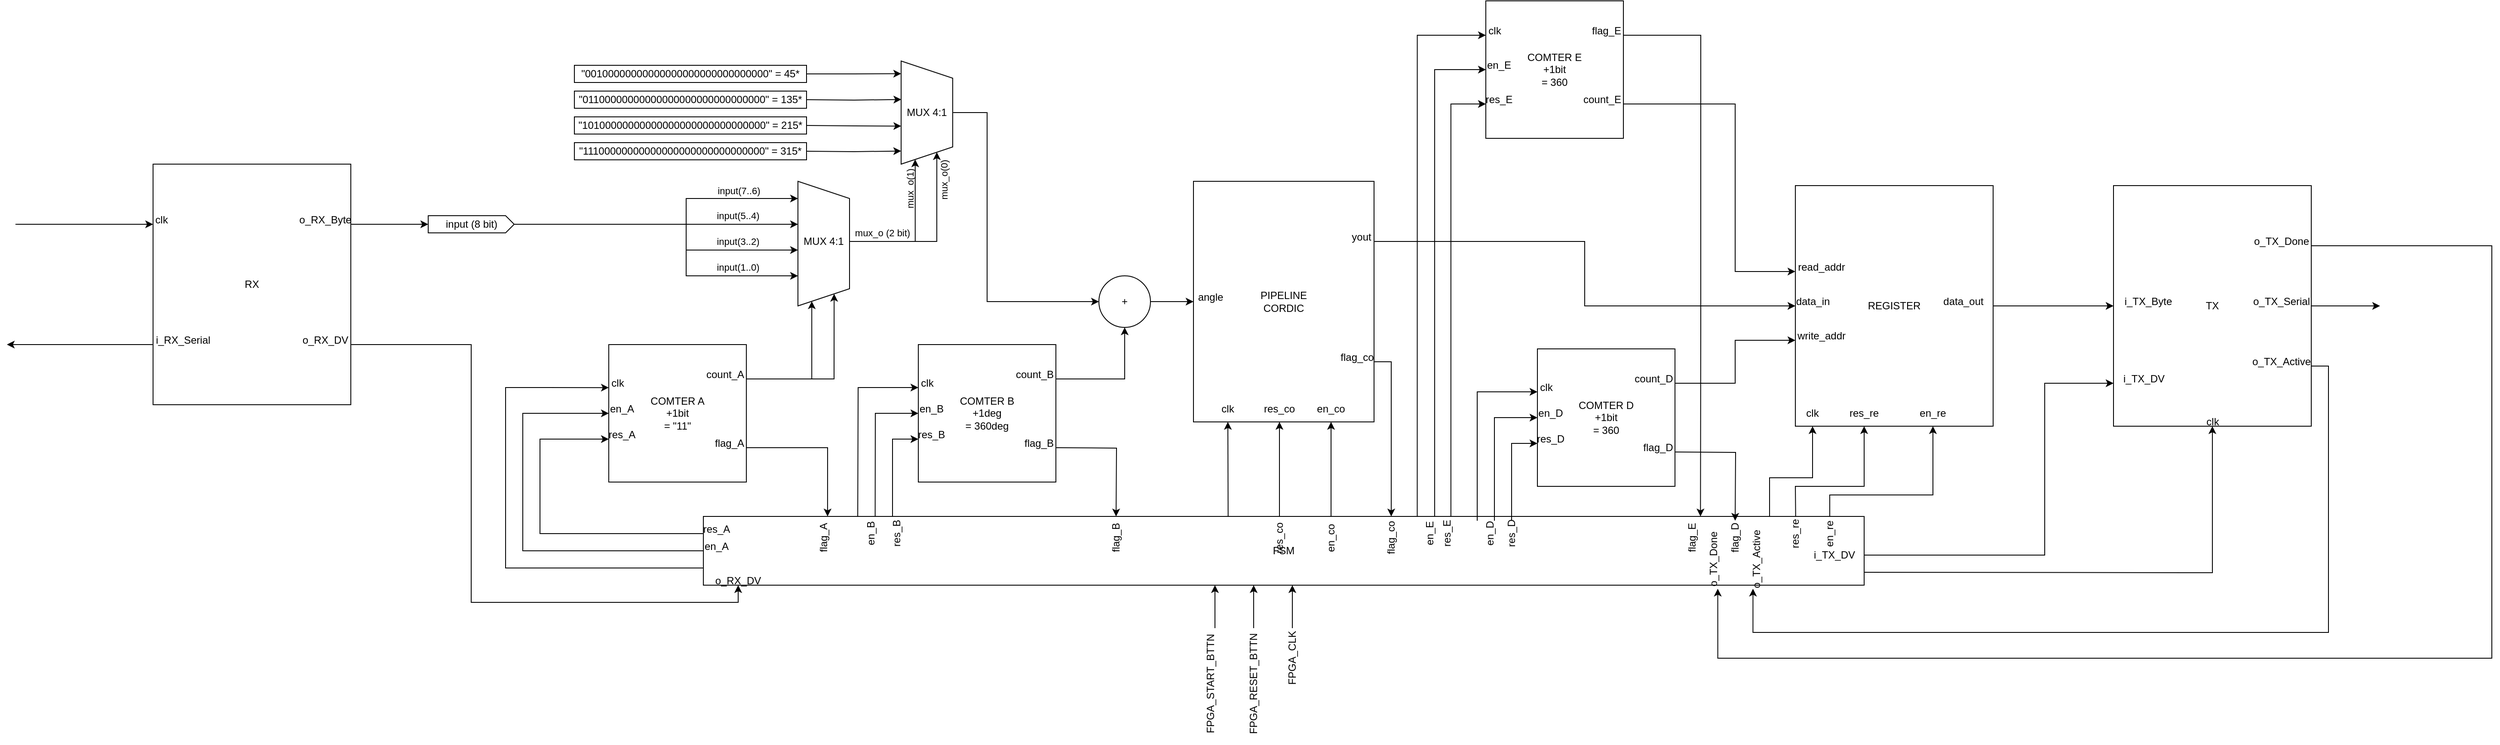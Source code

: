 <mxfile version="26.0.4">
  <diagram name="Page-1" id="sa2yyL8KIF-DNvj2UsUI">
    <mxGraphModel dx="4083" dy="-5" grid="1" gridSize="10" guides="1" tooltips="1" connect="1" arrows="1" fold="1" page="1" pageScale="1" pageWidth="1169" pageHeight="827" math="0" shadow="0">
      <root>
        <mxCell id="0" />
        <mxCell id="1" parent="0" />
        <mxCell id="CjeFpHpgHZj_Uafyih__-158" style="edgeStyle=orthogonalEdgeStyle;rounded=0;orthogonalLoop=1;jettySize=auto;html=1;exitX=1;exitY=0.75;exitDx=0;exitDy=0;entryX=0.5;entryY=1;entryDx=0;entryDy=0;" parent="1" target="CjeFpHpgHZj_Uafyih__-106" edge="1">
          <mxGeometry relative="1" as="geometry">
            <mxPoint x="-1039" y="1915" as="sourcePoint" />
          </mxGeometry>
        </mxCell>
        <mxCell id="CjeFpHpgHZj_Uafyih__-1" value="FSM" style="rounded=0;whiteSpace=wrap;html=1;labelBackgroundColor=none;" parent="1" vertex="1">
          <mxGeometry x="-2389" y="1850" width="1350" height="80" as="geometry" />
        </mxCell>
        <mxCell id="CjeFpHpgHZj_Uafyih__-2" style="edgeStyle=orthogonalEdgeStyle;rounded=0;orthogonalLoop=1;jettySize=auto;html=1;exitX=1;exitY=0.25;exitDx=0;exitDy=0;entryX=1;entryY=0.75;entryDx=0;entryDy=0;" parent="1" source="CjeFpHpgHZj_Uafyih__-4" target="CjeFpHpgHZj_Uafyih__-29" edge="1">
          <mxGeometry relative="1" as="geometry">
            <mxPoint x="-2259" y="1600" as="targetPoint" />
          </mxGeometry>
        </mxCell>
        <mxCell id="CjeFpHpgHZj_Uafyih__-3" style="edgeStyle=orthogonalEdgeStyle;rounded=0;orthogonalLoop=1;jettySize=auto;html=1;exitX=1;exitY=0.75;exitDx=0;exitDy=0;entryX=0.107;entryY=0;entryDx=0;entryDy=0;entryPerimeter=0;" parent="1" source="CjeFpHpgHZj_Uafyih__-4" target="CjeFpHpgHZj_Uafyih__-1" edge="1">
          <mxGeometry relative="1" as="geometry">
            <mxPoint x="-2229" y="1770" as="targetPoint" />
          </mxGeometry>
        </mxCell>
        <mxCell id="CjeFpHpgHZj_Uafyih__-4" value="COMTER A&lt;br&gt;+1bit&lt;br&gt;= &quot;11&quot;" style="rounded=0;whiteSpace=wrap;html=1;" parent="1" vertex="1">
          <mxGeometry x="-2499" y="1650" width="160" height="160" as="geometry" />
        </mxCell>
        <mxCell id="CjeFpHpgHZj_Uafyih__-5" value="" style="endArrow=classic;html=1;rounded=0;entryX=0;entryY=0.063;entryDx=0;entryDy=0;entryPerimeter=0;exitX=0;exitY=0.75;exitDx=0;exitDy=0;" parent="1" source="CjeFpHpgHZj_Uafyih__-1" edge="1">
          <mxGeometry width="50" height="50" relative="1" as="geometry">
            <mxPoint x="-2579" y="1700" as="sourcePoint" />
            <mxPoint x="-2499" y="1700.08" as="targetPoint" />
            <Array as="points">
              <mxPoint x="-2619" y="1910" />
              <mxPoint x="-2619" y="1700" />
            </Array>
          </mxGeometry>
        </mxCell>
        <mxCell id="CjeFpHpgHZj_Uafyih__-6" value="" style="endArrow=classic;html=1;rounded=0;entryX=0;entryY=0.063;entryDx=0;entryDy=0;entryPerimeter=0;fontStyle=1;exitX=0;exitY=0.5;exitDx=0;exitDy=0;" parent="1" source="CjeFpHpgHZj_Uafyih__-1" edge="1">
          <mxGeometry width="50" height="50" relative="1" as="geometry">
            <mxPoint x="-2579" y="1730" as="sourcePoint" />
            <mxPoint x="-2499" y="1730" as="targetPoint" />
            <Array as="points">
              <mxPoint x="-2599" y="1890" />
              <mxPoint x="-2599" y="1730" />
            </Array>
          </mxGeometry>
        </mxCell>
        <mxCell id="CjeFpHpgHZj_Uafyih__-7" value="" style="endArrow=classic;html=1;rounded=0;entryX=0;entryY=0.063;entryDx=0;entryDy=0;entryPerimeter=0;exitX=0;exitY=0.25;exitDx=0;exitDy=0;" parent="1" source="CjeFpHpgHZj_Uafyih__-1" edge="1">
          <mxGeometry width="50" height="50" relative="1" as="geometry">
            <mxPoint x="-2579" y="1760" as="sourcePoint" />
            <mxPoint x="-2499" y="1760" as="targetPoint" />
            <Array as="points">
              <mxPoint x="-2579" y="1870" />
              <mxPoint x="-2579" y="1760" />
            </Array>
          </mxGeometry>
        </mxCell>
        <mxCell id="CjeFpHpgHZj_Uafyih__-8" value="clk" style="text;html=1;align=center;verticalAlign=middle;resizable=0;points=[];autosize=1;strokeColor=none;fillColor=none;" parent="1" vertex="1">
          <mxGeometry x="-2509" y="1680" width="40" height="30" as="geometry" />
        </mxCell>
        <mxCell id="CjeFpHpgHZj_Uafyih__-9" value="en_A" style="text;html=1;align=center;verticalAlign=middle;resizable=0;points=[];autosize=1;strokeColor=none;fillColor=none;" parent="1" vertex="1">
          <mxGeometry x="-2509" y="1710" width="50" height="30" as="geometry" />
        </mxCell>
        <mxCell id="CjeFpHpgHZj_Uafyih__-10" value="res_A" style="text;html=1;align=center;verticalAlign=middle;resizable=0;points=[];autosize=1;strokeColor=none;fillColor=none;" parent="1" vertex="1">
          <mxGeometry x="-2509" y="1740" width="50" height="30" as="geometry" />
        </mxCell>
        <mxCell id="CjeFpHpgHZj_Uafyih__-11" value="flag_A" style="text;html=1;align=center;verticalAlign=middle;resizable=0;points=[];autosize=1;strokeColor=none;fillColor=none;" parent="1" vertex="1">
          <mxGeometry x="-2389" y="1750" width="60" height="30" as="geometry" />
        </mxCell>
        <mxCell id="CjeFpHpgHZj_Uafyih__-12" value="count_A" style="text;html=1;align=center;verticalAlign=middle;resizable=0;points=[];autosize=1;strokeColor=none;fillColor=none;" parent="1" vertex="1">
          <mxGeometry x="-2399" y="1670" width="70" height="30" as="geometry" />
        </mxCell>
        <mxCell id="CjeFpHpgHZj_Uafyih__-13" value="en_A" style="text;html=1;align=center;verticalAlign=middle;resizable=0;points=[];autosize=1;strokeColor=none;fillColor=none;" parent="1" vertex="1">
          <mxGeometry x="-2399" y="1870" width="50" height="30" as="geometry" />
        </mxCell>
        <mxCell id="CjeFpHpgHZj_Uafyih__-14" value="res_A" style="text;html=1;align=center;verticalAlign=middle;resizable=0;points=[];autosize=1;strokeColor=none;fillColor=none;" parent="1" vertex="1">
          <mxGeometry x="-2399" y="1850" width="50" height="30" as="geometry" />
        </mxCell>
        <mxCell id="CjeFpHpgHZj_Uafyih__-15" value="COMTER B&lt;br&gt;+1deg&lt;br&gt;= 360deg" style="rounded=0;whiteSpace=wrap;html=1;" parent="1" vertex="1">
          <mxGeometry x="-2139" y="1650" width="160" height="160" as="geometry" />
        </mxCell>
        <mxCell id="CjeFpHpgHZj_Uafyih__-16" value="clk" style="text;html=1;align=center;verticalAlign=middle;resizable=0;points=[];autosize=1;strokeColor=none;fillColor=none;" parent="1" vertex="1">
          <mxGeometry x="-2149" y="1680" width="40" height="30" as="geometry" />
        </mxCell>
        <mxCell id="CjeFpHpgHZj_Uafyih__-17" value="en_B" style="text;html=1;align=center;verticalAlign=middle;resizable=0;points=[];autosize=1;strokeColor=none;fillColor=none;" parent="1" vertex="1">
          <mxGeometry x="-2149" y="1710" width="50" height="30" as="geometry" />
        </mxCell>
        <mxCell id="CjeFpHpgHZj_Uafyih__-18" value="res_B" style="text;html=1;align=center;verticalAlign=middle;resizable=0;points=[];autosize=1;strokeColor=none;fillColor=none;" parent="1" vertex="1">
          <mxGeometry x="-2149" y="1740" width="50" height="30" as="geometry" />
        </mxCell>
        <mxCell id="CjeFpHpgHZj_Uafyih__-19" value="flag_B" style="text;html=1;align=center;verticalAlign=middle;resizable=0;points=[];autosize=1;strokeColor=none;fillColor=none;" parent="1" vertex="1">
          <mxGeometry x="-2029" y="1750" width="60" height="30" as="geometry" />
        </mxCell>
        <mxCell id="CjeFpHpgHZj_Uafyih__-20" value="count_B" style="text;html=1;align=center;verticalAlign=middle;resizable=0;points=[];autosize=1;strokeColor=none;fillColor=none;" parent="1" vertex="1">
          <mxGeometry x="-2039" y="1670" width="70" height="30" as="geometry" />
        </mxCell>
        <mxCell id="CjeFpHpgHZj_Uafyih__-21" value="" style="endArrow=classic;html=1;rounded=0;entryX=0.25;entryY=0.667;entryDx=0;entryDy=0;entryPerimeter=0;exitX=0.133;exitY=0;exitDx=0;exitDy=0;exitPerimeter=0;" parent="1" source="CjeFpHpgHZj_Uafyih__-1" target="CjeFpHpgHZj_Uafyih__-16" edge="1">
          <mxGeometry width="50" height="50" relative="1" as="geometry">
            <mxPoint x="-2219" y="1830" as="sourcePoint" />
            <mxPoint x="-2159" y="1700" as="targetPoint" />
            <Array as="points">
              <mxPoint x="-2209" y="1700" />
            </Array>
          </mxGeometry>
        </mxCell>
        <mxCell id="CjeFpHpgHZj_Uafyih__-22" value="" style="endArrow=classic;html=1;rounded=0;entryX=0.2;entryY=0.667;entryDx=0;entryDy=0;entryPerimeter=0;exitX=0.148;exitY=0;exitDx=0;exitDy=0;exitPerimeter=0;" parent="1" source="CjeFpHpgHZj_Uafyih__-1" target="CjeFpHpgHZj_Uafyih__-17" edge="1">
          <mxGeometry width="50" height="50" relative="1" as="geometry">
            <mxPoint x="-2179" y="1840" as="sourcePoint" />
            <mxPoint x="-2179" y="1720" as="targetPoint" />
            <Array as="points">
              <mxPoint x="-2189" y="1730" />
            </Array>
          </mxGeometry>
        </mxCell>
        <mxCell id="CjeFpHpgHZj_Uafyih__-23" value="" style="endArrow=classic;html=1;rounded=0;entryX=0.2;entryY=0.667;entryDx=0;entryDy=0;entryPerimeter=0;" parent="1" edge="1">
          <mxGeometry width="50" height="50" relative="1" as="geometry">
            <mxPoint x="-2169" y="1850" as="sourcePoint" />
            <mxPoint x="-2139" y="1760" as="targetPoint" />
            <Array as="points">
              <mxPoint x="-2169" y="1760" />
            </Array>
          </mxGeometry>
        </mxCell>
        <mxCell id="CjeFpHpgHZj_Uafyih__-24" value="res_B" style="text;html=1;align=center;verticalAlign=middle;resizable=0;points=[];autosize=1;strokeColor=none;fillColor=none;rotation=-90;" parent="1" vertex="1">
          <mxGeometry x="-2189" y="1855" width="50" height="30" as="geometry" />
        </mxCell>
        <mxCell id="CjeFpHpgHZj_Uafyih__-25" value="en_B" style="text;html=1;align=center;verticalAlign=middle;resizable=0;points=[];autosize=1;strokeColor=none;fillColor=none;rotation=-90;" parent="1" vertex="1">
          <mxGeometry x="-2219" y="1855" width="50" height="30" as="geometry" />
        </mxCell>
        <mxCell id="CjeFpHpgHZj_Uafyih__-26" style="edgeStyle=orthogonalEdgeStyle;rounded=0;orthogonalLoop=1;jettySize=auto;html=1;exitX=1;exitY=0.75;exitDx=0;exitDy=0;entryX=0.107;entryY=0;entryDx=0;entryDy=0;entryPerimeter=0;" parent="1" edge="1">
          <mxGeometry relative="1" as="geometry">
            <mxPoint x="-1909" y="1850" as="targetPoint" />
            <mxPoint x="-1979" y="1770" as="sourcePoint" />
          </mxGeometry>
        </mxCell>
        <mxCell id="CjeFpHpgHZj_Uafyih__-27" value="flag_B" style="text;html=1;align=center;verticalAlign=middle;resizable=0;points=[];autosize=1;strokeColor=none;fillColor=none;rotation=-90;" parent="1" vertex="1">
          <mxGeometry x="-1939" y="1860" width="60" height="30" as="geometry" />
        </mxCell>
        <mxCell id="CjeFpHpgHZj_Uafyih__-28" value="flag_A" style="text;html=1;align=center;verticalAlign=middle;resizable=0;points=[];autosize=1;strokeColor=none;fillColor=none;rotation=-90;" parent="1" vertex="1">
          <mxGeometry x="-2279" y="1860" width="60" height="30" as="geometry" />
        </mxCell>
        <mxCell id="CjeFpHpgHZj_Uafyih__-29" value="" style="shape=trapezoid;perimeter=trapezoidPerimeter;whiteSpace=wrap;html=1;fixedSize=1;rotation=90;labelBackgroundColor=none;" parent="1" vertex="1">
          <mxGeometry x="-2321.5" y="1502.5" width="145" height="60" as="geometry" />
        </mxCell>
        <mxCell id="CjeFpHpgHZj_Uafyih__-30" style="edgeStyle=orthogonalEdgeStyle;rounded=0;orthogonalLoop=1;jettySize=auto;html=1;exitX=1;exitY=0.5;exitDx=0;exitDy=0;labelBackgroundColor=none;fontColor=default;exitPerimeter=0;" parent="1" source="CjeFpHpgHZj_Uafyih__-59" edge="1">
          <mxGeometry relative="1" as="geometry">
            <mxPoint x="-2279" y="1480" as="targetPoint" />
            <Array as="points">
              <mxPoint x="-2409" y="1510" />
              <mxPoint x="-2409" y="1480" />
            </Array>
            <mxPoint x="-2619" y="1530" as="sourcePoint" />
          </mxGeometry>
        </mxCell>
        <mxCell id="CjeFpHpgHZj_Uafyih__-31" value="input(7..6)" style="edgeLabel;html=1;align=center;verticalAlign=middle;resizable=0;points=[];labelBackgroundColor=none;" parent="CjeFpHpgHZj_Uafyih__-30" vertex="1" connectable="0">
          <mxGeometry x="0.331" y="-1" relative="1" as="geometry">
            <mxPoint x="51" y="-10" as="offset" />
          </mxGeometry>
        </mxCell>
        <mxCell id="CjeFpHpgHZj_Uafyih__-32" style="edgeStyle=orthogonalEdgeStyle;rounded=0;orthogonalLoop=1;jettySize=auto;html=1;exitX=1;exitY=0.5;exitDx=0;exitDy=0;entryX=0;entryY=0.833;entryDx=0;entryDy=0;entryPerimeter=0;labelBackgroundColor=none;fontColor=default;exitPerimeter=0;" parent="1" source="CjeFpHpgHZj_Uafyih__-59" target="CjeFpHpgHZj_Uafyih__-41" edge="1">
          <mxGeometry relative="1" as="geometry">
            <mxPoint x="-2289" y="1540" as="targetPoint" />
            <Array as="points">
              <mxPoint x="-2409" y="1510" />
              <mxPoint x="-2409" y="1540" />
            </Array>
            <mxPoint x="-2629" y="1525" as="sourcePoint" />
          </mxGeometry>
        </mxCell>
        <mxCell id="CjeFpHpgHZj_Uafyih__-33" value="input(3..2)" style="edgeLabel;html=1;align=center;verticalAlign=middle;resizable=0;points=[];labelBackgroundColor=none;" parent="CjeFpHpgHZj_Uafyih__-32" vertex="1" connectable="0">
          <mxGeometry x="0.551" y="-1" relative="1" as="geometry">
            <mxPoint x="11" y="-11" as="offset" />
          </mxGeometry>
        </mxCell>
        <mxCell id="CjeFpHpgHZj_Uafyih__-34" style="edgeStyle=orthogonalEdgeStyle;rounded=0;orthogonalLoop=1;jettySize=auto;html=1;exitX=1;exitY=0.5;exitDx=0;exitDy=0;labelBackgroundColor=none;fontColor=default;entryX=0.345;entryY=1;entryDx=0;entryDy=0;entryPerimeter=0;exitPerimeter=0;" parent="1" source="CjeFpHpgHZj_Uafyih__-59" target="CjeFpHpgHZj_Uafyih__-29" edge="1">
          <mxGeometry relative="1" as="geometry">
            <mxPoint x="-2309" y="1510" as="targetPoint" />
            <Array as="points">
              <mxPoint x="-2409" y="1510" />
              <mxPoint x="-2409" y="1510" />
            </Array>
            <mxPoint x="-2629" y="1525" as="sourcePoint" />
          </mxGeometry>
        </mxCell>
        <mxCell id="CjeFpHpgHZj_Uafyih__-35" style="edgeStyle=orthogonalEdgeStyle;rounded=0;orthogonalLoop=1;jettySize=auto;html=1;exitX=1;exitY=0.5;exitDx=0;exitDy=0;labelBackgroundColor=none;fontColor=default;exitPerimeter=0;" parent="1" source="CjeFpHpgHZj_Uafyih__-59" edge="1">
          <mxGeometry relative="1" as="geometry">
            <mxPoint x="-2279" y="1570" as="targetPoint" />
            <Array as="points">
              <mxPoint x="-2409" y="1510" />
              <mxPoint x="-2409" y="1570" />
            </Array>
            <mxPoint x="-2629" y="1525" as="sourcePoint" />
          </mxGeometry>
        </mxCell>
        <mxCell id="CjeFpHpgHZj_Uafyih__-36" style="edgeStyle=orthogonalEdgeStyle;rounded=0;orthogonalLoop=1;jettySize=auto;html=1;exitX=1;exitY=0.5;exitDx=0;exitDy=0;entryX=1;entryY=0.75;entryDx=0;entryDy=0;labelBackgroundColor=none;fontColor=default;" parent="1" source="CjeFpHpgHZj_Uafyih__-41" target="CjeFpHpgHZj_Uafyih__-42" edge="1">
          <mxGeometry relative="1" as="geometry" />
        </mxCell>
        <mxCell id="CjeFpHpgHZj_Uafyih__-37" value="mux_o(1)" style="edgeLabel;html=1;align=center;verticalAlign=middle;resizable=0;points=[];labelBackgroundColor=none;rotation=-90;" parent="CjeFpHpgHZj_Uafyih__-36" vertex="1" connectable="0">
          <mxGeometry x="0.58" y="2" relative="1" as="geometry">
            <mxPoint x="-4" y="-1" as="offset" />
          </mxGeometry>
        </mxCell>
        <mxCell id="CjeFpHpgHZj_Uafyih__-38" style="edgeStyle=orthogonalEdgeStyle;rounded=0;orthogonalLoop=1;jettySize=auto;html=1;exitX=1;exitY=0.5;exitDx=0;exitDy=0;entryX=1;entryY=0.25;entryDx=0;entryDy=0;labelBackgroundColor=none;fontColor=default;" parent="1" source="CjeFpHpgHZj_Uafyih__-41" target="CjeFpHpgHZj_Uafyih__-42" edge="1">
          <mxGeometry relative="1" as="geometry" />
        </mxCell>
        <mxCell id="CjeFpHpgHZj_Uafyih__-39" value="mux_o (2 bit)" style="edgeLabel;html=1;align=center;verticalAlign=middle;resizable=0;points=[];labelBackgroundColor=none;" parent="CjeFpHpgHZj_Uafyih__-38" vertex="1" connectable="0">
          <mxGeometry x="-0.789" y="-1" relative="1" as="geometry">
            <mxPoint x="16" y="-11" as="offset" />
          </mxGeometry>
        </mxCell>
        <mxCell id="CjeFpHpgHZj_Uafyih__-40" value="mux_o(0)" style="edgeLabel;html=1;align=center;verticalAlign=middle;resizable=0;points=[];labelBackgroundColor=none;rotation=-90;" parent="CjeFpHpgHZj_Uafyih__-38" vertex="1" connectable="0">
          <mxGeometry x="0.68" y="1" relative="1" as="geometry">
            <mxPoint x="9" as="offset" />
          </mxGeometry>
        </mxCell>
        <mxCell id="CjeFpHpgHZj_Uafyih__-41" value="MUX 4:1" style="text;html=1;align=center;verticalAlign=middle;whiteSpace=wrap;rounded=0;labelBackgroundColor=none;" parent="1" vertex="1">
          <mxGeometry x="-2279" y="1515" width="60" height="30" as="geometry" />
        </mxCell>
        <mxCell id="CjeFpHpgHZj_Uafyih__-42" value="" style="shape=trapezoid;perimeter=trapezoidPerimeter;whiteSpace=wrap;html=1;fixedSize=1;rotation=90;labelBackgroundColor=none;" parent="1" vertex="1">
          <mxGeometry x="-2189" y="1350" width="120" height="60" as="geometry" />
        </mxCell>
        <mxCell id="CjeFpHpgHZj_Uafyih__-43" value="" style="rounded=0;whiteSpace=wrap;html=1;labelBackgroundColor=none;" parent="1" vertex="1">
          <mxGeometry x="-2539" y="1325" width="270" height="20" as="geometry" />
        </mxCell>
        <mxCell id="CjeFpHpgHZj_Uafyih__-44" value="&quot;00100000000000000000000000000000&quot; = 45*" style="text;html=1;align=center;verticalAlign=middle;whiteSpace=wrap;rounded=0;labelBackgroundColor=none;" parent="1" vertex="1">
          <mxGeometry x="-2544" y="1320" width="280" height="30" as="geometry" />
        </mxCell>
        <mxCell id="CjeFpHpgHZj_Uafyih__-45" style="edgeStyle=orthogonalEdgeStyle;rounded=0;orthogonalLoop=1;jettySize=auto;html=1;exitX=1;exitY=0.5;exitDx=0;exitDy=0;entryX=0.123;entryY=1;entryDx=0;entryDy=0;entryPerimeter=0;labelBackgroundColor=none;fontColor=default;" parent="1" source="CjeFpHpgHZj_Uafyih__-43" target="CjeFpHpgHZj_Uafyih__-42" edge="1">
          <mxGeometry relative="1" as="geometry" />
        </mxCell>
        <mxCell id="CjeFpHpgHZj_Uafyih__-46" style="edgeStyle=orthogonalEdgeStyle;rounded=0;orthogonalLoop=1;jettySize=auto;html=1;exitX=1;exitY=0.5;exitDx=0;exitDy=0;entryX=0.373;entryY=0.997;entryDx=0;entryDy=0;entryPerimeter=0;labelBackgroundColor=none;fontColor=default;" parent="1" target="CjeFpHpgHZj_Uafyih__-42" edge="1">
          <mxGeometry relative="1" as="geometry">
            <mxPoint x="-2269" y="1365" as="sourcePoint" />
          </mxGeometry>
        </mxCell>
        <mxCell id="CjeFpHpgHZj_Uafyih__-47" style="edgeStyle=orthogonalEdgeStyle;rounded=0;orthogonalLoop=1;jettySize=auto;html=1;exitX=1;exitY=0.5;exitDx=0;exitDy=0;entryX=0.631;entryY=0.998;entryDx=0;entryDy=0;entryPerimeter=0;labelBackgroundColor=none;fontColor=default;" parent="1" target="CjeFpHpgHZj_Uafyih__-42" edge="1">
          <mxGeometry relative="1" as="geometry">
            <mxPoint x="-2269" y="1395" as="sourcePoint" />
          </mxGeometry>
        </mxCell>
        <mxCell id="CjeFpHpgHZj_Uafyih__-48" style="edgeStyle=orthogonalEdgeStyle;rounded=0;orthogonalLoop=1;jettySize=auto;html=1;exitX=1;exitY=0.5;exitDx=0;exitDy=0;entryX=0.873;entryY=1;entryDx=0;entryDy=0;entryPerimeter=0;labelBackgroundColor=none;fontColor=default;" parent="1" target="CjeFpHpgHZj_Uafyih__-42" edge="1">
          <mxGeometry relative="1" as="geometry">
            <mxPoint x="-2269" y="1425" as="sourcePoint" />
          </mxGeometry>
        </mxCell>
        <mxCell id="CjeFpHpgHZj_Uafyih__-49" style="edgeStyle=orthogonalEdgeStyle;rounded=0;orthogonalLoop=1;jettySize=auto;html=1;entryX=0;entryY=0.5;entryDx=0;entryDy=0;" parent="1" source="CjeFpHpgHZj_Uafyih__-50" target="CjeFpHpgHZj_Uafyih__-61" edge="1">
          <mxGeometry relative="1" as="geometry">
            <Array as="points">
              <mxPoint x="-2059" y="1380" />
              <mxPoint x="-2059" y="1600" />
            </Array>
          </mxGeometry>
        </mxCell>
        <mxCell id="CjeFpHpgHZj_Uafyih__-50" value="MUX 4:1" style="text;html=1;align=center;verticalAlign=middle;whiteSpace=wrap;rounded=0;labelBackgroundColor=none;" parent="1" vertex="1">
          <mxGeometry x="-2159" y="1365" width="60" height="30" as="geometry" />
        </mxCell>
        <mxCell id="CjeFpHpgHZj_Uafyih__-51" value="" style="rounded=0;whiteSpace=wrap;html=1;labelBackgroundColor=none;" parent="1" vertex="1">
          <mxGeometry x="-2539" y="1355" width="270" height="20" as="geometry" />
        </mxCell>
        <mxCell id="CjeFpHpgHZj_Uafyih__-52" value="&quot;01100000000000000000000000000000&quot; = 135*" style="text;html=1;align=center;verticalAlign=middle;whiteSpace=wrap;rounded=0;labelBackgroundColor=none;" parent="1" vertex="1">
          <mxGeometry x="-2544" y="1350" width="280" height="30" as="geometry" />
        </mxCell>
        <mxCell id="CjeFpHpgHZj_Uafyih__-53" value="" style="rounded=0;whiteSpace=wrap;html=1;labelBackgroundColor=none;" parent="1" vertex="1">
          <mxGeometry x="-2539" y="1385" width="270" height="20" as="geometry" />
        </mxCell>
        <mxCell id="CjeFpHpgHZj_Uafyih__-54" value="&quot;10100000000000000000000000000000&quot; = 215*" style="text;html=1;align=center;verticalAlign=middle;whiteSpace=wrap;rounded=0;labelBackgroundColor=none;" parent="1" vertex="1">
          <mxGeometry x="-2544" y="1380" width="280" height="30" as="geometry" />
        </mxCell>
        <mxCell id="CjeFpHpgHZj_Uafyih__-55" value="" style="rounded=0;whiteSpace=wrap;html=1;labelBackgroundColor=none;" parent="1" vertex="1">
          <mxGeometry x="-2539" y="1415" width="270" height="20" as="geometry" />
        </mxCell>
        <mxCell id="CjeFpHpgHZj_Uafyih__-56" value="&quot;11100000000000000000000000000000&quot; = 315*" style="text;html=1;align=center;verticalAlign=middle;whiteSpace=wrap;rounded=0;labelBackgroundColor=none;" parent="1" vertex="1">
          <mxGeometry x="-2544" y="1410" width="280" height="30" as="geometry" />
        </mxCell>
        <mxCell id="CjeFpHpgHZj_Uafyih__-57" value="input(5..4)" style="edgeLabel;html=1;align=center;verticalAlign=middle;resizable=0;points=[];labelBackgroundColor=none;" parent="1" vertex="1" connectable="0">
          <mxGeometry x="-2349.004" y="1500" as="geometry" />
        </mxCell>
        <mxCell id="CjeFpHpgHZj_Uafyih__-58" value="input(1..0)" style="edgeLabel;html=1;align=center;verticalAlign=middle;resizable=0;points=[];labelBackgroundColor=none;" parent="1" vertex="1" connectable="0">
          <mxGeometry x="-2349.004" y="1560" as="geometry" />
        </mxCell>
        <mxCell id="CjeFpHpgHZj_Uafyih__-59" value="input (8 bit)" style="html=1;shadow=0;dashed=0;align=center;verticalAlign=middle;shape=mxgraph.arrows2.arrow;dy=0;dx=10;notch=0;labelBackgroundColor=none;" parent="1" vertex="1">
          <mxGeometry x="-2709" y="1500" width="100" height="20" as="geometry" />
        </mxCell>
        <mxCell id="CjeFpHpgHZj_Uafyih__-60" value="" style="endArrow=classic;html=1;rounded=0;entryX=1;entryY=0.25;entryDx=0;entryDy=0;" parent="1" target="CjeFpHpgHZj_Uafyih__-29" edge="1">
          <mxGeometry width="50" height="50" relative="1" as="geometry">
            <mxPoint x="-2269" y="1690" as="sourcePoint" />
            <mxPoint x="-2209" y="1630" as="targetPoint" />
            <Array as="points">
              <mxPoint x="-2237" y="1690" />
            </Array>
          </mxGeometry>
        </mxCell>
        <mxCell id="CjeFpHpgHZj_Uafyih__-61" value="+" style="ellipse;whiteSpace=wrap;html=1;aspect=fixed;" parent="1" vertex="1">
          <mxGeometry x="-1929" y="1570" width="60" height="60" as="geometry" />
        </mxCell>
        <mxCell id="CjeFpHpgHZj_Uafyih__-62" value="" style="endArrow=classic;html=1;rounded=0;entryX=0.5;entryY=1;entryDx=0;entryDy=0;" parent="1" target="CjeFpHpgHZj_Uafyih__-61" edge="1">
          <mxGeometry width="50" height="50" relative="1" as="geometry">
            <mxPoint x="-1979" y="1690" as="sourcePoint" />
            <mxPoint x="-1899" y="1630" as="targetPoint" />
            <Array as="points">
              <mxPoint x="-1899" y="1690" />
            </Array>
          </mxGeometry>
        </mxCell>
        <mxCell id="CjeFpHpgHZj_Uafyih__-63" value="PIPELINE&lt;br&gt;CORDIC" style="rounded=0;whiteSpace=wrap;html=1;" parent="1" vertex="1">
          <mxGeometry x="-1819" y="1460" width="210" height="280" as="geometry" />
        </mxCell>
        <mxCell id="CjeFpHpgHZj_Uafyih__-64" value="angle" style="text;html=1;align=center;verticalAlign=middle;whiteSpace=wrap;rounded=0;" parent="1" vertex="1">
          <mxGeometry x="-1829" y="1580" width="60" height="30" as="geometry" />
        </mxCell>
        <mxCell id="CjeFpHpgHZj_Uafyih__-65" value="clk" style="text;html=1;align=center;verticalAlign=middle;whiteSpace=wrap;rounded=0;" parent="1" vertex="1">
          <mxGeometry x="-1809" y="1710" width="60" height="30" as="geometry" />
        </mxCell>
        <mxCell id="CjeFpHpgHZj_Uafyih__-66" value="res_co" style="text;html=1;align=center;verticalAlign=middle;whiteSpace=wrap;rounded=0;" parent="1" vertex="1">
          <mxGeometry x="-1749" y="1710" width="60" height="30" as="geometry" />
        </mxCell>
        <mxCell id="CjeFpHpgHZj_Uafyih__-67" value="en_co" style="text;html=1;align=center;verticalAlign=middle;whiteSpace=wrap;rounded=0;" parent="1" vertex="1">
          <mxGeometry x="-1689" y="1710" width="60" height="30" as="geometry" />
        </mxCell>
        <mxCell id="CjeFpHpgHZj_Uafyih__-68" value="yout" style="text;html=1;align=center;verticalAlign=middle;resizable=0;points=[];autosize=1;strokeColor=none;fillColor=none;" parent="1" vertex="1">
          <mxGeometry x="-1649" y="1510" width="50" height="30" as="geometry" />
        </mxCell>
        <mxCell id="CjeFpHpgHZj_Uafyih__-69" style="edgeStyle=orthogonalEdgeStyle;rounded=0;orthogonalLoop=1;jettySize=auto;html=1;entryX=0.167;entryY=0.667;entryDx=0;entryDy=0;entryPerimeter=0;" parent="1" source="CjeFpHpgHZj_Uafyih__-61" target="CjeFpHpgHZj_Uafyih__-64" edge="1">
          <mxGeometry relative="1" as="geometry" />
        </mxCell>
        <mxCell id="CjeFpHpgHZj_Uafyih__-70" value="" style="endArrow=classic;html=1;rounded=0;exitX=0.536;exitY=0;exitDx=0;exitDy=0;exitPerimeter=0;entryX=0.5;entryY=1;entryDx=0;entryDy=0;" parent="1" target="CjeFpHpgHZj_Uafyih__-65" edge="1">
          <mxGeometry width="50" height="50" relative="1" as="geometry">
            <mxPoint x="-1778.68" y="1850" as="sourcePoint" />
            <mxPoint x="-1769" y="1760" as="targetPoint" />
          </mxGeometry>
        </mxCell>
        <mxCell id="CjeFpHpgHZj_Uafyih__-71" value="" style="endArrow=classic;html=1;rounded=0;exitX=0.536;exitY=0;exitDx=0;exitDy=0;exitPerimeter=0;entryX=0.5;entryY=1;entryDx=0;entryDy=0;" parent="1" edge="1">
          <mxGeometry width="50" height="50" relative="1" as="geometry">
            <mxPoint x="-1719" y="1850" as="sourcePoint" />
            <mxPoint x="-1719" y="1740" as="targetPoint" />
          </mxGeometry>
        </mxCell>
        <mxCell id="CjeFpHpgHZj_Uafyih__-72" value="" style="endArrow=classic;html=1;rounded=0;exitX=0.536;exitY=0;exitDx=0;exitDy=0;exitPerimeter=0;entryX=0.5;entryY=1;entryDx=0;entryDy=0;" parent="1" edge="1">
          <mxGeometry width="50" height="50" relative="1" as="geometry">
            <mxPoint x="-1659" y="1850" as="sourcePoint" />
            <mxPoint x="-1659" y="1740" as="targetPoint" />
          </mxGeometry>
        </mxCell>
        <mxCell id="CjeFpHpgHZj_Uafyih__-73" value="res_co" style="text;html=1;align=center;verticalAlign=middle;whiteSpace=wrap;rounded=0;rotation=-90;" parent="1" vertex="1">
          <mxGeometry x="-1749" y="1860" width="60" height="30" as="geometry" />
        </mxCell>
        <mxCell id="CjeFpHpgHZj_Uafyih__-74" value="en_co" style="text;html=1;align=center;verticalAlign=middle;whiteSpace=wrap;rounded=0;rotation=-90;" parent="1" vertex="1">
          <mxGeometry x="-1689" y="1860" width="60" height="30" as="geometry" />
        </mxCell>
        <mxCell id="CjeFpHpgHZj_Uafyih__-75" value="COMTER D&lt;br&gt;+1bit&lt;br&gt;= 360" style="rounded=0;whiteSpace=wrap;html=1;" parent="1" vertex="1">
          <mxGeometry x="-1419" y="1655" width="160" height="160" as="geometry" />
        </mxCell>
        <mxCell id="CjeFpHpgHZj_Uafyih__-76" value="clk" style="text;html=1;align=center;verticalAlign=middle;resizable=0;points=[];autosize=1;strokeColor=none;fillColor=none;" parent="1" vertex="1">
          <mxGeometry x="-1429" y="1685" width="40" height="30" as="geometry" />
        </mxCell>
        <mxCell id="CjeFpHpgHZj_Uafyih__-77" value="en_D" style="text;html=1;align=center;verticalAlign=middle;resizable=0;points=[];autosize=1;strokeColor=none;fillColor=none;" parent="1" vertex="1">
          <mxGeometry x="-1429" y="1715" width="50" height="30" as="geometry" />
        </mxCell>
        <mxCell id="CjeFpHpgHZj_Uafyih__-78" value="res_D" style="text;html=1;align=center;verticalAlign=middle;resizable=0;points=[];autosize=1;strokeColor=none;fillColor=none;" parent="1" vertex="1">
          <mxGeometry x="-1434" y="1745" width="60" height="30" as="geometry" />
        </mxCell>
        <mxCell id="CjeFpHpgHZj_Uafyih__-79" value="flag_D" style="text;html=1;align=center;verticalAlign=middle;resizable=0;points=[];autosize=1;strokeColor=none;fillColor=none;" parent="1" vertex="1">
          <mxGeometry x="-1309" y="1755" width="60" height="30" as="geometry" />
        </mxCell>
        <mxCell id="CjeFpHpgHZj_Uafyih__-80" value="count_D" style="text;html=1;align=center;verticalAlign=middle;resizable=0;points=[];autosize=1;strokeColor=none;fillColor=none;" parent="1" vertex="1">
          <mxGeometry x="-1319" y="1675" width="70" height="30" as="geometry" />
        </mxCell>
        <mxCell id="CjeFpHpgHZj_Uafyih__-81" value="REGISTER" style="rounded=0;whiteSpace=wrap;html=1;" parent="1" vertex="1">
          <mxGeometry x="-1119" y="1465" width="230" height="280" as="geometry" />
        </mxCell>
        <mxCell id="CjeFpHpgHZj_Uafyih__-82" value="clk" style="text;html=1;align=center;verticalAlign=middle;whiteSpace=wrap;rounded=0;" parent="1" vertex="1">
          <mxGeometry x="-1129" y="1715" width="60" height="30" as="geometry" />
        </mxCell>
        <mxCell id="CjeFpHpgHZj_Uafyih__-83" value="res_re" style="text;html=1;align=center;verticalAlign=middle;whiteSpace=wrap;rounded=0;" parent="1" vertex="1">
          <mxGeometry x="-1069" y="1715" width="60" height="30" as="geometry" />
        </mxCell>
        <mxCell id="CjeFpHpgHZj_Uafyih__-84" value="en_re" style="text;html=1;align=center;verticalAlign=middle;whiteSpace=wrap;rounded=0;" parent="1" vertex="1">
          <mxGeometry x="-999" y="1715" width="80" height="30" as="geometry" />
        </mxCell>
        <mxCell id="CjeFpHpgHZj_Uafyih__-85" value="data_in" style="text;html=1;align=center;verticalAlign=middle;resizable=0;points=[];autosize=1;strokeColor=none;fillColor=none;" parent="1" vertex="1">
          <mxGeometry x="-1129" y="1585" width="60" height="30" as="geometry" />
        </mxCell>
        <mxCell id="CjeFpHpgHZj_Uafyih__-86" value="write_addr" style="text;html=1;align=center;verticalAlign=middle;resizable=0;points=[];autosize=1;strokeColor=none;fillColor=none;" parent="1" vertex="1">
          <mxGeometry x="-1129" y="1625" width="80" height="30" as="geometry" />
        </mxCell>
        <mxCell id="CjeFpHpgHZj_Uafyih__-87" value="read_addr" style="text;html=1;align=center;verticalAlign=middle;resizable=0;points=[];autosize=1;strokeColor=none;fillColor=none;" parent="1" vertex="1">
          <mxGeometry x="-1129" y="1545" width="80" height="30" as="geometry" />
        </mxCell>
        <mxCell id="CjeFpHpgHZj_Uafyih__-88" value="data_out" style="text;html=1;align=center;verticalAlign=middle;resizable=0;points=[];autosize=1;strokeColor=none;fillColor=none;" parent="1" vertex="1">
          <mxGeometry x="-959" y="1585" width="70" height="30" as="geometry" />
        </mxCell>
        <mxCell id="CjeFpHpgHZj_Uafyih__-89" value="" style="endArrow=classic;html=1;rounded=0;entryX=0.25;entryY=0.667;entryDx=0;entryDy=0;entryPerimeter=0;exitX=0.141;exitY=0;exitDx=0;exitDy=0;exitPerimeter=0;" parent="1" edge="1">
          <mxGeometry width="50" height="50" relative="1" as="geometry">
            <mxPoint x="-1489" y="1855" as="sourcePoint" />
            <mxPoint x="-1419" y="1705" as="targetPoint" />
            <Array as="points">
              <mxPoint x="-1489" y="1705" />
            </Array>
          </mxGeometry>
        </mxCell>
        <mxCell id="CjeFpHpgHZj_Uafyih__-90" value="" style="endArrow=classic;html=1;rounded=0;entryX=0.2;entryY=0.667;entryDx=0;entryDy=0;entryPerimeter=0;exitX=0.156;exitY=0;exitDx=0;exitDy=0;exitPerimeter=0;" parent="1" edge="1">
          <mxGeometry width="50" height="50" relative="1" as="geometry">
            <mxPoint x="-1469" y="1855" as="sourcePoint" />
            <mxPoint x="-1419" y="1735" as="targetPoint" />
            <Array as="points">
              <mxPoint x="-1469" y="1735" />
            </Array>
          </mxGeometry>
        </mxCell>
        <mxCell id="CjeFpHpgHZj_Uafyih__-91" value="" style="endArrow=classic;html=1;rounded=0;entryX=0.2;entryY=0.667;entryDx=0;entryDy=0;entryPerimeter=0;exitX=0.172;exitY=0;exitDx=0;exitDy=0;exitPerimeter=0;" parent="1" edge="1">
          <mxGeometry width="50" height="50" relative="1" as="geometry">
            <mxPoint x="-1449" y="1855" as="sourcePoint" />
            <mxPoint x="-1419" y="1765" as="targetPoint" />
            <Array as="points">
              <mxPoint x="-1449" y="1765" />
            </Array>
          </mxGeometry>
        </mxCell>
        <mxCell id="CjeFpHpgHZj_Uafyih__-92" value="en_D" style="text;html=1;align=center;verticalAlign=middle;resizable=0;points=[];autosize=1;strokeColor=none;fillColor=none;rotation=-90;" parent="1" vertex="1">
          <mxGeometry x="-1499" y="1855" width="50" height="30" as="geometry" />
        </mxCell>
        <mxCell id="CjeFpHpgHZj_Uafyih__-93" value="res_D" style="text;html=1;align=center;verticalAlign=middle;resizable=0;points=[];autosize=1;strokeColor=none;fillColor=none;rotation=-90;" parent="1" vertex="1">
          <mxGeometry x="-1479" y="1855" width="60" height="30" as="geometry" />
        </mxCell>
        <mxCell id="CjeFpHpgHZj_Uafyih__-94" style="edgeStyle=orthogonalEdgeStyle;rounded=0;orthogonalLoop=1;jettySize=auto;html=1;exitX=1;exitY=0.75;exitDx=0;exitDy=0;entryX=0.107;entryY=0;entryDx=0;entryDy=0;entryPerimeter=0;" parent="1" edge="1">
          <mxGeometry relative="1" as="geometry">
            <mxPoint x="-1189" y="1855" as="targetPoint" />
            <mxPoint x="-1259" y="1775" as="sourcePoint" />
          </mxGeometry>
        </mxCell>
        <mxCell id="CjeFpHpgHZj_Uafyih__-95" value="flag_D" style="text;html=1;align=center;verticalAlign=middle;resizable=0;points=[];autosize=1;strokeColor=none;fillColor=none;rotation=-90;" parent="1" vertex="1">
          <mxGeometry x="-1219" y="1860" width="60" height="30" as="geometry" />
        </mxCell>
        <mxCell id="CjeFpHpgHZj_Uafyih__-96" style="edgeStyle=orthogonalEdgeStyle;rounded=0;orthogonalLoop=1;jettySize=auto;html=1;exitX=1;exitY=0.25;exitDx=0;exitDy=0;entryX=0;entryY=0.5;entryDx=0;entryDy=0;" parent="1" source="CjeFpHpgHZj_Uafyih__-63" target="CjeFpHpgHZj_Uafyih__-81" edge="1">
          <mxGeometry relative="1" as="geometry">
            <mxPoint x="-1539" y="1460" as="sourcePoint" />
            <mxPoint x="-1239" y="1530" as="targetPoint" />
            <Array as="points" />
          </mxGeometry>
        </mxCell>
        <mxCell id="CjeFpHpgHZj_Uafyih__-97" value="" style="endArrow=classic;html=1;rounded=0;exitX=0.857;exitY=0.667;exitDx=0;exitDy=0;exitPerimeter=0;" parent="1" source="CjeFpHpgHZj_Uafyih__-80" edge="1">
          <mxGeometry width="50" height="50" relative="1" as="geometry">
            <mxPoint x="-1239" y="1695" as="sourcePoint" />
            <mxPoint x="-1119" y="1645" as="targetPoint" />
            <Array as="points">
              <mxPoint x="-1189" y="1695" />
              <mxPoint x="-1189" y="1645" />
            </Array>
          </mxGeometry>
        </mxCell>
        <mxCell id="CjeFpHpgHZj_Uafyih__-98" value="" style="endArrow=classic;html=1;rounded=0;" parent="1" edge="1">
          <mxGeometry width="50" height="50" relative="1" as="geometry">
            <mxPoint x="-1149" y="1850" as="sourcePoint" />
            <mxPoint x="-1099" y="1745" as="targetPoint" />
            <Array as="points">
              <mxPoint x="-1149" y="1805" />
              <mxPoint x="-1099" y="1805" />
            </Array>
          </mxGeometry>
        </mxCell>
        <mxCell id="CjeFpHpgHZj_Uafyih__-99" value="" style="endArrow=classic;html=1;rounded=0;exitX=0.941;exitY=0.001;exitDx=0;exitDy=0;exitPerimeter=0;" parent="1" source="CjeFpHpgHZj_Uafyih__-1" edge="1">
          <mxGeometry width="50" height="50" relative="1" as="geometry">
            <mxPoint x="-1119" y="1840" as="sourcePoint" />
            <mxPoint x="-1039" y="1745" as="targetPoint" />
            <Array as="points">
              <mxPoint x="-1119" y="1815" />
              <mxPoint x="-1039" y="1815" />
            </Array>
          </mxGeometry>
        </mxCell>
        <mxCell id="CjeFpHpgHZj_Uafyih__-100" value="" style="endArrow=classic;html=1;rounded=0;" parent="1" edge="1">
          <mxGeometry width="50" height="50" relative="1" as="geometry">
            <mxPoint x="-1079" y="1850" as="sourcePoint" />
            <mxPoint x="-959" y="1745" as="targetPoint" />
            <Array as="points">
              <mxPoint x="-1079" y="1825" />
              <mxPoint x="-959" y="1825" />
            </Array>
          </mxGeometry>
        </mxCell>
        <mxCell id="CjeFpHpgHZj_Uafyih__-101" value="res_re" style="text;html=1;align=center;verticalAlign=middle;whiteSpace=wrap;rounded=0;rotation=-90;" parent="1" vertex="1">
          <mxGeometry x="-1149" y="1855" width="60" height="30" as="geometry" />
        </mxCell>
        <mxCell id="CjeFpHpgHZj_Uafyih__-102" value="en_re" style="text;html=1;align=center;verticalAlign=middle;whiteSpace=wrap;rounded=0;rotation=-90;" parent="1" vertex="1">
          <mxGeometry x="-1119" y="1855" width="80" height="30" as="geometry" />
        </mxCell>
        <mxCell id="CjeFpHpgHZj_Uafyih__-103" style="edgeStyle=orthogonalEdgeStyle;rounded=0;orthogonalLoop=1;jettySize=auto;html=1;exitX=1;exitY=0.75;exitDx=0;exitDy=0;entryX=0.899;entryY=0.989;entryDx=0;entryDy=0;entryPerimeter=0;" parent="1" source="CjeFpHpgHZj_Uafyih__-106" edge="1">
          <mxGeometry relative="1" as="geometry">
            <mxPoint x="-1168.28" y="1934.12" as="targetPoint" />
            <Array as="points">
              <mxPoint x="-499" y="1675" />
              <mxPoint x="-499" y="1985" />
              <mxPoint x="-1168" y="1985" />
            </Array>
          </mxGeometry>
        </mxCell>
        <mxCell id="CjeFpHpgHZj_Uafyih__-104" style="edgeStyle=orthogonalEdgeStyle;rounded=0;orthogonalLoop=1;jettySize=auto;html=1;exitX=1;exitY=0.25;exitDx=0;exitDy=0;entryX=0.867;entryY=0.989;entryDx=0;entryDy=0;entryPerimeter=0;" parent="1" source="CjeFpHpgHZj_Uafyih__-106" edge="1">
          <mxGeometry relative="1" as="geometry">
            <mxPoint x="-1209.24" y="1934.12" as="targetPoint" />
            <Array as="points">
              <mxPoint x="-309" y="1535" />
              <mxPoint x="-309" y="2015" />
              <mxPoint x="-1209" y="2015" />
            </Array>
          </mxGeometry>
        </mxCell>
        <mxCell id="CjeFpHpgHZj_Uafyih__-105" style="edgeStyle=orthogonalEdgeStyle;rounded=0;orthogonalLoop=1;jettySize=auto;html=1;" parent="1" source="CjeFpHpgHZj_Uafyih__-106" edge="1">
          <mxGeometry relative="1" as="geometry">
            <mxPoint x="-439" y="1605" as="targetPoint" />
          </mxGeometry>
        </mxCell>
        <mxCell id="CjeFpHpgHZj_Uafyih__-106" value="TX" style="rounded=0;whiteSpace=wrap;html=1;" parent="1" vertex="1">
          <mxGeometry x="-749" y="1465" width="230" height="280" as="geometry" />
        </mxCell>
        <mxCell id="CjeFpHpgHZj_Uafyih__-107" value="i_TX_Byte" style="text;html=1;align=center;verticalAlign=middle;resizable=0;points=[];autosize=1;strokeColor=none;fillColor=none;" parent="1" vertex="1">
          <mxGeometry x="-749" y="1585" width="80" height="30" as="geometry" />
        </mxCell>
        <mxCell id="CjeFpHpgHZj_Uafyih__-108" value="clk" style="text;html=1;align=center;verticalAlign=middle;resizable=0;points=[];autosize=1;strokeColor=none;fillColor=none;" parent="1" vertex="1">
          <mxGeometry x="-654" y="1725" width="40" height="30" as="geometry" />
        </mxCell>
        <mxCell id="CjeFpHpgHZj_Uafyih__-109" value="i_TX_DV" style="text;html=1;align=center;verticalAlign=middle;resizable=0;points=[];autosize=1;strokeColor=none;fillColor=none;" parent="1" vertex="1">
          <mxGeometry x="-749" y="1675" width="70" height="30" as="geometry" />
        </mxCell>
        <mxCell id="CjeFpHpgHZj_Uafyih__-110" value="o_TX_Done" style="text;html=1;align=center;verticalAlign=middle;resizable=0;points=[];autosize=1;strokeColor=none;fillColor=none;" parent="1" vertex="1">
          <mxGeometry x="-599" y="1515" width="90" height="30" as="geometry" />
        </mxCell>
        <mxCell id="CjeFpHpgHZj_Uafyih__-111" style="edgeStyle=orthogonalEdgeStyle;rounded=0;orthogonalLoop=1;jettySize=auto;html=1;exitX=1;exitY=0.25;exitDx=0;exitDy=0;entryX=0.859;entryY=0;entryDx=0;entryDy=0;entryPerimeter=0;" parent="1" source="CjeFpHpgHZj_Uafyih__-112" target="CjeFpHpgHZj_Uafyih__-1" edge="1">
          <mxGeometry relative="1" as="geometry">
            <Array as="points">
              <mxPoint x="-1229" y="1290" />
              <mxPoint x="-1229" y="1630" />
            </Array>
          </mxGeometry>
        </mxCell>
        <mxCell id="CjeFpHpgHZj_Uafyih__-112" value="COMTER E&lt;br&gt;+1bit&lt;br&gt;= 360" style="rounded=0;whiteSpace=wrap;html=1;" parent="1" vertex="1">
          <mxGeometry x="-1479" y="1250" width="160" height="160" as="geometry" />
        </mxCell>
        <mxCell id="CjeFpHpgHZj_Uafyih__-113" value="clk" style="text;html=1;align=center;verticalAlign=middle;resizable=0;points=[];autosize=1;strokeColor=none;fillColor=none;" parent="1" vertex="1">
          <mxGeometry x="-1489" y="1270" width="40" height="30" as="geometry" />
        </mxCell>
        <mxCell id="CjeFpHpgHZj_Uafyih__-114" value="en_E" style="text;html=1;align=center;verticalAlign=middle;resizable=0;points=[];autosize=1;strokeColor=none;fillColor=none;" parent="1" vertex="1">
          <mxGeometry x="-1489" y="1310" width="50" height="30" as="geometry" />
        </mxCell>
        <mxCell id="CjeFpHpgHZj_Uafyih__-115" value="res_E" style="text;html=1;align=center;verticalAlign=middle;resizable=0;points=[];autosize=1;strokeColor=none;fillColor=none;" parent="1" vertex="1">
          <mxGeometry x="-1489" y="1350" width="50" height="30" as="geometry" />
        </mxCell>
        <mxCell id="CjeFpHpgHZj_Uafyih__-116" value="flag_E" style="text;html=1;align=center;verticalAlign=middle;resizable=0;points=[];autosize=1;strokeColor=none;fillColor=none;" parent="1" vertex="1">
          <mxGeometry x="-1369" y="1270" width="60" height="30" as="geometry" />
        </mxCell>
        <mxCell id="CjeFpHpgHZj_Uafyih__-117" value="count_E" style="text;html=1;align=center;verticalAlign=middle;resizable=0;points=[];autosize=1;strokeColor=none;fillColor=none;" parent="1" vertex="1">
          <mxGeometry x="-1379" y="1350" width="70" height="30" as="geometry" />
        </mxCell>
        <mxCell id="CjeFpHpgHZj_Uafyih__-118" value="" style="endArrow=classic;html=1;rounded=0;exitX=1;exitY=0.5;exitDx=0;exitDy=0;entryX=0;entryY=0.5;entryDx=0;entryDy=0;" parent="1" source="CjeFpHpgHZj_Uafyih__-81" target="CjeFpHpgHZj_Uafyih__-106" edge="1">
          <mxGeometry width="50" height="50" relative="1" as="geometry">
            <mxPoint x="-709" y="1505" as="sourcePoint" />
            <mxPoint x="-659" y="1455" as="targetPoint" />
          </mxGeometry>
        </mxCell>
        <mxCell id="CjeFpHpgHZj_Uafyih__-119" style="edgeStyle=orthogonalEdgeStyle;rounded=0;orthogonalLoop=1;jettySize=auto;html=1;exitX=1;exitY=0.75;exitDx=0;exitDy=0;entryX=0.917;entryY=0.5;entryDx=0;entryDy=0;entryPerimeter=0;" parent="1" source="CjeFpHpgHZj_Uafyih__-63" target="CjeFpHpgHZj_Uafyih__-121" edge="1">
          <mxGeometry relative="1" as="geometry">
            <mxPoint x="-1589" y="1830" as="targetPoint" />
            <Array as="points">
              <mxPoint x="-1589" y="1670" />
            </Array>
          </mxGeometry>
        </mxCell>
        <mxCell id="CjeFpHpgHZj_Uafyih__-120" value="flag_co" style="text;html=1;align=center;verticalAlign=middle;resizable=0;points=[];autosize=1;strokeColor=none;fillColor=none;" parent="1" vertex="1">
          <mxGeometry x="-1659" y="1650" width="60" height="30" as="geometry" />
        </mxCell>
        <mxCell id="CjeFpHpgHZj_Uafyih__-121" value="flag_co" style="text;html=1;align=center;verticalAlign=middle;resizable=0;points=[];autosize=1;strokeColor=none;fillColor=none;rotation=-90;" parent="1" vertex="1">
          <mxGeometry x="-1619" y="1860" width="60" height="30" as="geometry" />
        </mxCell>
        <mxCell id="CjeFpHpgHZj_Uafyih__-122" value="" style="endArrow=classic;html=1;rounded=0;exitX=1;exitY=0.75;exitDx=0;exitDy=0;entryX=0;entryY=0.357;entryDx=0;entryDy=0;entryPerimeter=0;" parent="1" source="CjeFpHpgHZj_Uafyih__-112" target="CjeFpHpgHZj_Uafyih__-81" edge="1">
          <mxGeometry width="50" height="50" relative="1" as="geometry">
            <mxPoint x="-1279" y="1375" as="sourcePoint" />
            <mxPoint x="-1149" y="1685" as="targetPoint" />
            <Array as="points">
              <mxPoint x="-1189" y="1370" />
              <mxPoint x="-1189" y="1565" />
            </Array>
          </mxGeometry>
        </mxCell>
        <mxCell id="CjeFpHpgHZj_Uafyih__-123" style="edgeStyle=orthogonalEdgeStyle;rounded=0;orthogonalLoop=1;jettySize=auto;html=1;exitX=0.615;exitY=0;exitDx=0;exitDy=0;entryX=0;entryY=0.25;entryDx=0;entryDy=0;exitPerimeter=0;" parent="1" source="CjeFpHpgHZj_Uafyih__-1" target="CjeFpHpgHZj_Uafyih__-112" edge="1">
          <mxGeometry relative="1" as="geometry">
            <Array as="points">
              <mxPoint x="-1559" y="1290" />
            </Array>
          </mxGeometry>
        </mxCell>
        <mxCell id="CjeFpHpgHZj_Uafyih__-124" style="edgeStyle=orthogonalEdgeStyle;rounded=0;orthogonalLoop=1;jettySize=auto;html=1;entryX=0;entryY=0.5;entryDx=0;entryDy=0;exitX=0.63;exitY=0;exitDx=0;exitDy=0;exitPerimeter=0;" parent="1" source="CjeFpHpgHZj_Uafyih__-1" target="CjeFpHpgHZj_Uafyih__-112" edge="1">
          <mxGeometry relative="1" as="geometry">
            <Array as="points">
              <mxPoint x="-1538" y="1330" />
            </Array>
            <mxPoint x="-1539" y="1820.444" as="sourcePoint" />
          </mxGeometry>
        </mxCell>
        <mxCell id="CjeFpHpgHZj_Uafyih__-125" style="edgeStyle=orthogonalEdgeStyle;rounded=0;orthogonalLoop=1;jettySize=auto;html=1;entryX=0;entryY=0.75;entryDx=0;entryDy=0;exitX=0.644;exitY=0;exitDx=0;exitDy=0;exitPerimeter=0;" parent="1" source="CjeFpHpgHZj_Uafyih__-1" target="CjeFpHpgHZj_Uafyih__-112" edge="1">
          <mxGeometry relative="1" as="geometry">
            <Array as="points">
              <mxPoint x="-1520" y="1370" />
            </Array>
            <mxPoint x="-1519" y="1820" as="sourcePoint" />
          </mxGeometry>
        </mxCell>
        <mxCell id="CjeFpHpgHZj_Uafyih__-127" style="edgeStyle=orthogonalEdgeStyle;rounded=0;orthogonalLoop=1;jettySize=auto;html=1;exitX=1;exitY=0.5;exitDx=0;exitDy=0;" parent="1" edge="1">
          <mxGeometry relative="1" as="geometry">
            <mxPoint x="-1039" y="1895" as="sourcePoint" />
            <mxPoint x="-749" y="1695" as="targetPoint" />
            <Array as="points">
              <mxPoint x="-829" y="1895" />
              <mxPoint x="-829" y="1695" />
            </Array>
          </mxGeometry>
        </mxCell>
        <mxCell id="CjeFpHpgHZj_Uafyih__-129" value="en_E" style="text;html=1;align=center;verticalAlign=middle;resizable=0;points=[];autosize=1;strokeColor=none;fillColor=none;rotation=-90;" parent="1" vertex="1">
          <mxGeometry x="-1569" y="1855" width="50" height="30" as="geometry" />
        </mxCell>
        <mxCell id="CjeFpHpgHZj_Uafyih__-130" value="res_E" style="text;html=1;align=center;verticalAlign=middle;resizable=0;points=[];autosize=1;strokeColor=none;fillColor=none;rotation=-90;" parent="1" vertex="1">
          <mxGeometry x="-1549" y="1855" width="50" height="30" as="geometry" />
        </mxCell>
        <mxCell id="CjeFpHpgHZj_Uafyih__-131" value="o_TX_Serial" style="text;html=1;align=center;verticalAlign=middle;resizable=0;points=[];autosize=1;strokeColor=none;fillColor=none;" parent="1" vertex="1">
          <mxGeometry x="-599" y="1585" width="90" height="30" as="geometry" />
        </mxCell>
        <mxCell id="CjeFpHpgHZj_Uafyih__-132" value="o_TX_Active" style="text;html=1;align=center;verticalAlign=middle;resizable=0;points=[];autosize=1;strokeColor=none;fillColor=none;" parent="1" vertex="1">
          <mxGeometry x="-599" y="1655" width="90" height="30" as="geometry" />
        </mxCell>
        <mxCell id="CjeFpHpgHZj_Uafyih__-133" style="edgeStyle=orthogonalEdgeStyle;rounded=0;orthogonalLoop=1;jettySize=auto;html=1;exitX=0;exitY=0.75;exitDx=0;exitDy=0;" parent="1" source="CjeFpHpgHZj_Uafyih__-136" edge="1">
          <mxGeometry relative="1" as="geometry">
            <mxPoint x="-3199" y="1650" as="targetPoint" />
          </mxGeometry>
        </mxCell>
        <mxCell id="CjeFpHpgHZj_Uafyih__-134" style="edgeStyle=orthogonalEdgeStyle;rounded=0;orthogonalLoop=1;jettySize=auto;html=1;exitX=1;exitY=0.25;exitDx=0;exitDy=0;" parent="1" source="CjeFpHpgHZj_Uafyih__-136" edge="1">
          <mxGeometry relative="1" as="geometry">
            <mxPoint x="-2709" y="1510" as="targetPoint" />
          </mxGeometry>
        </mxCell>
        <mxCell id="CjeFpHpgHZj_Uafyih__-135" style="edgeStyle=orthogonalEdgeStyle;rounded=0;orthogonalLoop=1;jettySize=auto;html=1;exitX=1;exitY=0.75;exitDx=0;exitDy=0;entryX=0.03;entryY=1;entryDx=0;entryDy=0;entryPerimeter=0;" parent="1" source="CjeFpHpgHZj_Uafyih__-136" target="CjeFpHpgHZj_Uafyih__-1" edge="1">
          <mxGeometry relative="1" as="geometry">
            <mxPoint x="-2289" y="1960" as="targetPoint" />
            <Array as="points">
              <mxPoint x="-2659" y="1650" />
              <mxPoint x="-2659" y="1950" />
              <mxPoint x="-2348" y="1950" />
            </Array>
          </mxGeometry>
        </mxCell>
        <mxCell id="CjeFpHpgHZj_Uafyih__-136" value="RX" style="rounded=0;whiteSpace=wrap;html=1;" parent="1" vertex="1">
          <mxGeometry x="-3029" y="1440" width="230" height="280" as="geometry" />
        </mxCell>
        <mxCell id="CjeFpHpgHZj_Uafyih__-137" value="i_RX_Serial" style="text;html=1;align=center;verticalAlign=middle;whiteSpace=wrap;rounded=0;" parent="1" vertex="1">
          <mxGeometry x="-3029" y="1630" width="70" height="30" as="geometry" />
        </mxCell>
        <mxCell id="CjeFpHpgHZj_Uafyih__-138" value="clk" style="text;html=1;align=center;verticalAlign=middle;whiteSpace=wrap;rounded=0;" parent="1" vertex="1">
          <mxGeometry x="-3049" y="1490" width="60" height="30" as="geometry" />
        </mxCell>
        <mxCell id="CjeFpHpgHZj_Uafyih__-139" value="o_RX_DV" style="text;html=1;align=center;verticalAlign=middle;resizable=0;points=[];autosize=1;strokeColor=none;fillColor=none;" parent="1" vertex="1">
          <mxGeometry x="-2869" y="1630" width="80" height="30" as="geometry" />
        </mxCell>
        <mxCell id="CjeFpHpgHZj_Uafyih__-140" value="o_RX_Byte" style="text;html=1;align=center;verticalAlign=middle;resizable=0;points=[];autosize=1;strokeColor=none;fillColor=none;" parent="1" vertex="1">
          <mxGeometry x="-2869" y="1490" width="80" height="30" as="geometry" />
        </mxCell>
        <mxCell id="CjeFpHpgHZj_Uafyih__-141" value="" style="endArrow=classic;html=1;rounded=0;entryX=0.5;entryY=1;entryDx=0;entryDy=0;labelBackgroundColor=none;fontColor=default;" parent="1" edge="1">
          <mxGeometry width="50" height="50" relative="1" as="geometry">
            <mxPoint x="-1749" y="1980" as="sourcePoint" />
            <mxPoint x="-1749" y="1930" as="targetPoint" />
          </mxGeometry>
        </mxCell>
        <mxCell id="CjeFpHpgHZj_Uafyih__-142" value="" style="endArrow=classic;html=1;rounded=0;labelBackgroundColor=none;fontColor=default;" parent="1" edge="1">
          <mxGeometry width="50" height="50" relative="1" as="geometry">
            <mxPoint x="-1704" y="1980" as="sourcePoint" />
            <mxPoint x="-1704" y="1930" as="targetPoint" />
          </mxGeometry>
        </mxCell>
        <mxCell id="CjeFpHpgHZj_Uafyih__-143" value="" style="endArrow=classic;html=1;rounded=0;labelBackgroundColor=none;fontColor=default;" parent="1" edge="1">
          <mxGeometry width="50" height="50" relative="1" as="geometry">
            <mxPoint x="-1794" y="1980" as="sourcePoint" />
            <mxPoint x="-1794" y="1930" as="targetPoint" />
          </mxGeometry>
        </mxCell>
        <mxCell id="CjeFpHpgHZj_Uafyih__-144" value="FPGA_START_BTTN" style="text;html=1;align=center;verticalAlign=middle;resizable=0;points=[];autosize=1;strokeColor=none;fillColor=none;labelBackgroundColor=none;rotation=-90;" parent="1" vertex="1">
          <mxGeometry x="-1869" y="2030" width="140" height="30" as="geometry" />
        </mxCell>
        <mxCell id="CjeFpHpgHZj_Uafyih__-145" value="FPGA_RESET_BTTN" style="text;html=1;align=center;verticalAlign=middle;resizable=0;points=[];autosize=1;strokeColor=none;fillColor=none;labelBackgroundColor=none;rotation=-90;" parent="1" vertex="1">
          <mxGeometry x="-1819" y="2030" width="140" height="30" as="geometry" />
        </mxCell>
        <mxCell id="CjeFpHpgHZj_Uafyih__-146" value="FPGA_CLK" style="text;html=1;align=center;verticalAlign=middle;resizable=0;points=[];autosize=1;strokeColor=none;fillColor=none;labelBackgroundColor=none;rotation=-90;" parent="1" vertex="1">
          <mxGeometry x="-1749" y="2000" width="90" height="30" as="geometry" />
        </mxCell>
        <mxCell id="CjeFpHpgHZj_Uafyih__-147" value="i_TX_DV" style="text;html=1;align=center;verticalAlign=middle;resizable=0;points=[];autosize=1;strokeColor=none;fillColor=none;" parent="1" vertex="1">
          <mxGeometry x="-1109" y="1880" width="70" height="30" as="geometry" />
        </mxCell>
        <mxCell id="CjeFpHpgHZj_Uafyih__-148" value="flag_E" style="text;html=1;align=center;verticalAlign=middle;resizable=0;points=[];autosize=1;strokeColor=none;fillColor=none;rotation=-90;" parent="1" vertex="1">
          <mxGeometry x="-1269" y="1860" width="60" height="30" as="geometry" />
        </mxCell>
        <mxCell id="CjeFpHpgHZj_Uafyih__-149" value="" style="endArrow=classic;html=1;rounded=0;entryX=0;entryY=0.25;entryDx=0;entryDy=0;" parent="1" target="CjeFpHpgHZj_Uafyih__-136" edge="1">
          <mxGeometry width="50" height="50" relative="1" as="geometry">
            <mxPoint x="-3189" y="1510" as="sourcePoint" />
            <mxPoint x="-2869" y="1440" as="targetPoint" />
          </mxGeometry>
        </mxCell>
        <mxCell id="CjeFpHpgHZj_Uafyih__-150" value="o_RX_DV" style="text;html=1;align=center;verticalAlign=middle;resizable=0;points=[];autosize=1;strokeColor=none;fillColor=none;" parent="1" vertex="1">
          <mxGeometry x="-2389" y="1910" width="80" height="30" as="geometry" />
        </mxCell>
        <mxCell id="CjeFpHpgHZj_Uafyih__-151" value="o_TX_Done" style="text;html=1;align=center;verticalAlign=middle;resizable=0;points=[];autosize=1;strokeColor=none;fillColor=none;rotation=-90;" parent="1" vertex="1">
          <mxGeometry x="-1259" y="1885" width="90" height="30" as="geometry" />
        </mxCell>
        <mxCell id="CjeFpHpgHZj_Uafyih__-152" value="o_TX_Active" style="text;html=1;align=center;verticalAlign=middle;resizable=0;points=[];autosize=1;strokeColor=none;fillColor=none;rotation=-90;" parent="1" vertex="1">
          <mxGeometry x="-1209" y="1885" width="90" height="30" as="geometry" />
        </mxCell>
      </root>
    </mxGraphModel>
  </diagram>
</mxfile>
